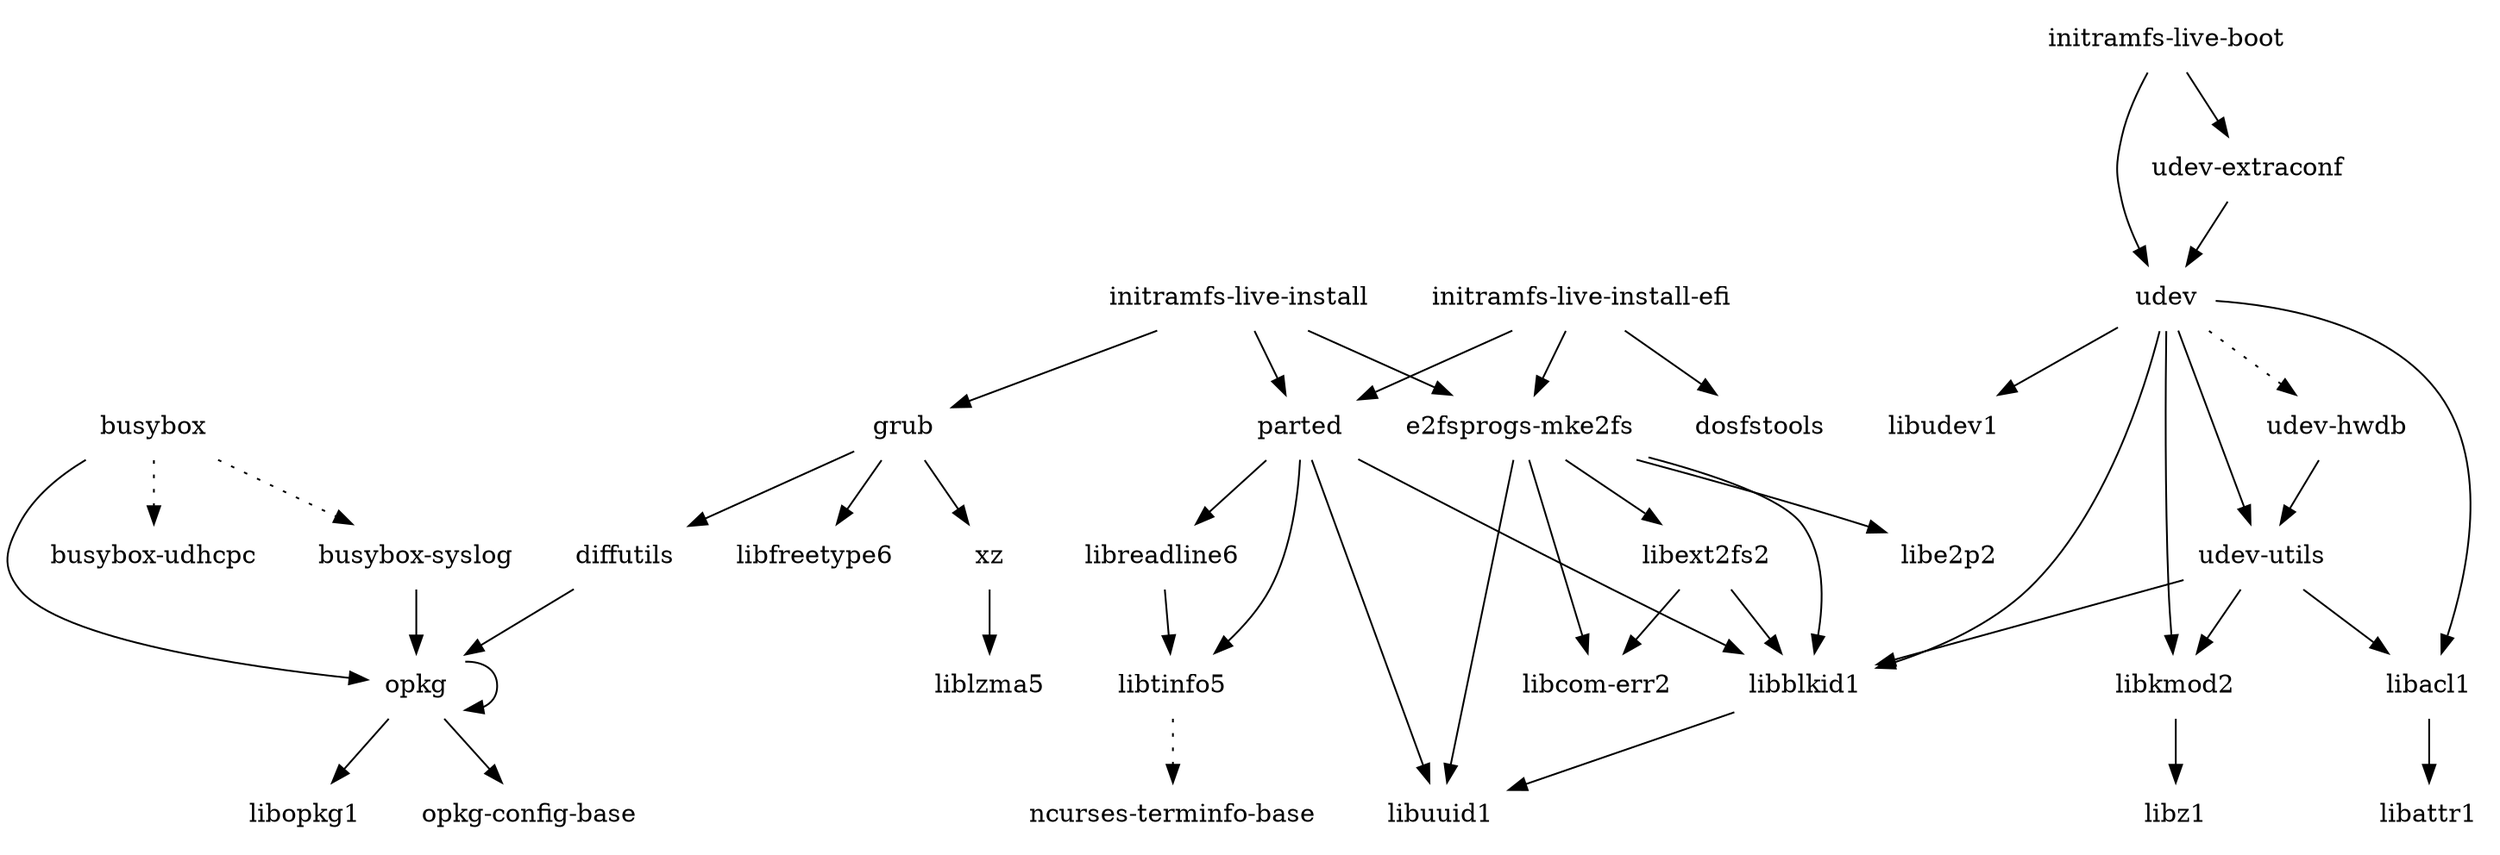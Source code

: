 digraph depends {
    node [shape=plaintext]
"busybox" -> "busybox-syslog" [style=dotted];
"busybox" -> "busybox-udhcpc" [style=dotted];
"busybox" -> "opkg";
"busybox-syslog" -> "opkg";
"diffutils" -> "opkg";
"e2fsprogs-mke2fs" -> "libblkid1";
"e2fsprogs-mke2fs" -> "libcom-err2";
"e2fsprogs-mke2fs" -> "libe2p2";
"e2fsprogs-mke2fs" -> "libext2fs2";
"e2fsprogs-mke2fs" -> "libuuid1";
"grub" -> "diffutils";
"grub" -> "libfreetype6";
"grub" -> "xz";
"initramfs-live-boot" -> "udev";
"initramfs-live-boot" -> "udev-extraconf";
"initramfs-live-install" -> "e2fsprogs-mke2fs";
"initramfs-live-install" -> "grub";
"initramfs-live-install" -> "parted";
"initramfs-live-install-efi" -> "dosfstools";
"initramfs-live-install-efi" -> "e2fsprogs-mke2fs";
"initramfs-live-install-efi" -> "parted";
"libacl1" -> "libattr1";
"libblkid1" -> "libuuid1";
"libext2fs2" -> "libblkid1";
"libext2fs2" -> "libcom-err2";
"libkmod2" -> "libz1";
"libreadline6" -> "libtinfo5";
"libtinfo5" -> "ncurses-terminfo-base" [style=dotted];
"opkg" -> "libopkg1";
"opkg" -> "opkg";
"opkg" -> "opkg-config-base";
"parted" -> "libblkid1";
"parted" -> "libreadline6";
"parted" -> "libtinfo5";
"parted" -> "libuuid1";
"udev" -> "libacl1";
"udev" -> "libblkid1";
"udev" -> "libkmod2";
"udev" -> "libudev1";
"udev" -> "udev-hwdb" [style=dotted];
"udev" -> "udev-utils";
"udev-extraconf" -> "udev";
"udev-hwdb" -> "udev-utils";
"udev-utils" -> "libacl1";
"udev-utils" -> "libblkid1";
"udev-utils" -> "libkmod2";
"xz" -> "liblzma5";
}
